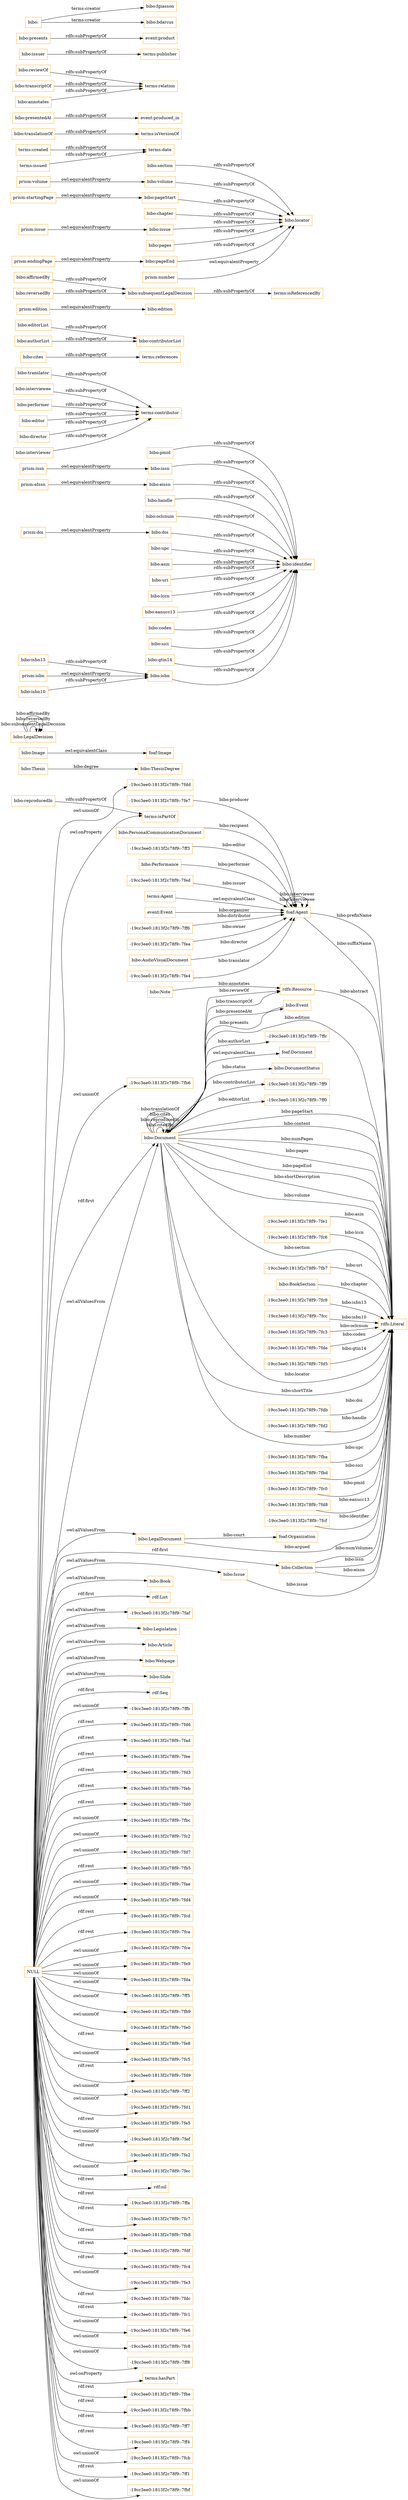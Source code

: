 digraph ar2dtool_diagram { 
rankdir=LR;
size="1501"
node [shape = rectangle, color="orange"]; "bibo:Document" "bibo:Book" "-19cc3ee0:1813f2c78f9:-7fe1" "rdf:List" "foaf:Document" "bibo:PersonalCommunicationDocument" "-19cc3ee0:1813f2c78f9:-7fc6" "bibo:LegalDocument" "-19cc3ee0:1813f2c78f9:-7ff3" "bibo:DocumentStatus" "bibo:Performance" "-19cc3ee0:1813f2c78f9:-7faf" "-19cc3ee0:1813f2c78f9:-7fb7" "bibo:Legislation" "bibo:BookSection" "bibo:ThesisDegree" "-19cc3ee0:1813f2c78f9:-7fc9" "bibo:Article" "-19cc3ee0:1813f2c78f9:-7fed" "-19cc3ee0:1813f2c78f9:-7fcc" "-19cc3ee0:1813f2c78f9:-7fc3" "-19cc3ee0:1813f2c78f9:-7ff9" "-19cc3ee0:1813f2c78f9:-7fde" "-19cc3ee0:1813f2c78f9:-7fd5" "terms:Agent" "-19cc3ee0:1813f2c78f9:-7ff0" "event:Event" "rdfs:Resource" "foaf:Organization" "foaf:Agent" "-19cc3ee0:1813f2c78f9:-7ff6" "-19cc3ee0:1813f2c78f9:-7fea" "-19cc3ee0:1813f2c78f9:-7fdb" "-19cc3ee0:1813f2c78f9:-7fd2" "bibo:Collection" "bibo:Webpage" "bibo:Note" "bibo:AudioVisualDocument" "bibo:Image" "bibo:Thesis" "-19cc3ee0:1813f2c78f9:-7fba" "bibo:Event" "-19cc3ee0:1813f2c78f9:-7fbd" "bibo:LegalDecision" "foaf:Image" "bibo:Slide" "-19cc3ee0:1813f2c78f9:-7fe4" "rdf:Seq" "-19cc3ee0:1813f2c78f9:-7fc0" "-19cc3ee0:1813f2c78f9:-7fd8" "-19cc3ee0:1813f2c78f9:-7ffc" "-19cc3ee0:1813f2c78f9:-7fe7" "-19cc3ee0:1813f2c78f9:-7fcf" "bibo:Issue" ; /*classes style*/
	"bibo:isbn" -> "bibo:identifier" [ label = "rdfs:subPropertyOf" ];
	"bibo:isbn13" -> "bibo:isbn" [ label = "rdfs:subPropertyOf" ];
	"bibo:translator" -> "terms:contributor" [ label = "rdfs:subPropertyOf" ];
	"bibo:cites" -> "terms:references" [ label = "rdfs:subPropertyOf" ];
	"bibo:editorList" -> "bibo:contributorList" [ label = "rdfs:subPropertyOf" ];
	"prism:edition" -> "bibo:edition" [ label = "owl:equivalentProperty" ];
	"bibo:affirmedBy" -> "bibo:subsequentLegalDecision" [ label = "rdfs:subPropertyOf" ];
	"bibo:section" -> "bibo:locator" [ label = "rdfs:subPropertyOf" ];
	"terms:Agent" -> "foaf:Agent" [ label = "owl:equivalentClass" ];
	"bibo:interviewee" -> "terms:contributor" [ label = "rdfs:subPropertyOf" ];
	"terms:created" -> "terms:date" [ label = "rdfs:subPropertyOf" ];
	"bibo:pmid" -> "bibo:identifier" [ label = "rdfs:subPropertyOf" ];
	"bibo:issn" -> "bibo:identifier" [ label = "rdfs:subPropertyOf" ];
	"bibo:translationOf" -> "terms:isVersionOf" [ label = "rdfs:subPropertyOf" ];
	"prism:eIssn" -> "bibo:eissn" [ label = "owl:equivalentProperty" ];
	"prism:isbn" -> "bibo:isbn" [ label = "owl:equivalentProperty" ];
	"prism:volume" -> "bibo:volume" [ label = "owl:equivalentProperty" ];
	"bibo:reproducedIn" -> "terms:isPartOf" [ label = "rdfs:subPropertyOf" ];
	"bibo:presentedAt" -> "event:produced_in" [ label = "rdfs:subPropertyOf" ];
	"bibo:handle" -> "bibo:identifier" [ label = "rdfs:subPropertyOf" ];
	"bibo:pageStart" -> "bibo:locator" [ label = "rdfs:subPropertyOf" ];
	"bibo:chapter" -> "bibo:locator" [ label = "rdfs:subPropertyOf" ];
	"bibo:issue" -> "bibo:locator" [ label = "rdfs:subPropertyOf" ];
	"bibo:pages" -> "bibo:locator" [ label = "rdfs:subPropertyOf" ];
	"bibo:oclcnum" -> "bibo:identifier" [ label = "rdfs:subPropertyOf" ];
	"prism:endingPage" -> "bibo:pageEnd" [ label = "owl:equivalentProperty" ];
	"prism:startingPage" -> "bibo:pageStart" [ label = "owl:equivalentProperty" ];
	"bibo:reviewOf" -> "terms:relation" [ label = "rdfs:subPropertyOf" ];
	"bibo:authorList" -> "bibo:contributorList" [ label = "rdfs:subPropertyOf" ];
	"bibo:issuer" -> "terms:publisher" [ label = "rdfs:subPropertyOf" ];
	"bibo:eissn" -> "bibo:identifier" [ label = "rdfs:subPropertyOf" ];
	"bibo:performer" -> "terms:contributor" [ label = "rdfs:subPropertyOf" ];
	"bibo:isbn10" -> "bibo:isbn" [ label = "rdfs:subPropertyOf" ];
	"NULL" -> "rdf:Seq" [ label = "rdf:first" ];
	"NULL" -> "-19cc3ee0:1813f2c78f9:-7fd6" [ label = "rdf:rest" ];
	"NULL" -> "-19cc3ee0:1813f2c78f9:-7fad" [ label = "rdf:rest" ];
	"NULL" -> "-19cc3ee0:1813f2c78f9:-7fee" [ label = "rdf:rest" ];
	"NULL" -> "-19cc3ee0:1813f2c78f9:-7fd3" [ label = "rdf:rest" ];
	"NULL" -> "-19cc3ee0:1813f2c78f9:-7faf" [ label = "owl:allValuesFrom" ];
	"NULL" -> "-19cc3ee0:1813f2c78f9:-7feb" [ label = "rdf:rest" ];
	"NULL" -> "-19cc3ee0:1813f2c78f9:-7fd0" [ label = "rdf:rest" ];
	"NULL" -> "-19cc3ee0:1813f2c78f9:-7fbc" [ label = "owl:unionOf" ];
	"NULL" -> "-19cc3ee0:1813f2c78f9:-7fc2" [ label = "owl:unionOf" ];
	"NULL" -> "-19cc3ee0:1813f2c78f9:-7fd7" [ label = "owl:unionOf" ];
	"NULL" -> "-19cc3ee0:1813f2c78f9:-7fb5" [ label = "rdf:rest" ];
	"NULL" -> "-19cc3ee0:1813f2c78f9:-7fae" [ label = "owl:unionOf" ];
	"NULL" -> "-19cc3ee0:1813f2c78f9:-7fd4" [ label = "owl:unionOf" ];
	"NULL" -> "-19cc3ee0:1813f2c78f9:-7fcd" [ label = "rdf:rest" ];
	"NULL" -> "-19cc3ee0:1813f2c78f9:-7fca" [ label = "rdf:rest" ];
	"NULL" -> "bibo:Document" [ label = "owl:allValuesFrom" ];
	"NULL" -> "-19cc3ee0:1813f2c78f9:-7fce" [ label = "owl:unionOf" ];
	"NULL" -> "-19cc3ee0:1813f2c78f9:-7fe9" [ label = "owl:unionOf" ];
	"NULL" -> "bibo:Slide" [ label = "owl:allValuesFrom" ];
	"NULL" -> "-19cc3ee0:1813f2c78f9:-7fda" [ label = "owl:unionOf" ];
	"NULL" -> "-19cc3ee0:1813f2c78f9:-7ff5" [ label = "owl:unionOf" ];
	"NULL" -> "-19cc3ee0:1813f2c78f9:-7fb9" [ label = "owl:unionOf" ];
	"NULL" -> "-19cc3ee0:1813f2c78f9:-7fe0" [ label = "owl:unionOf" ];
	"NULL" -> "-19cc3ee0:1813f2c78f9:-7fe8" [ label = "rdf:rest" ];
	"NULL" -> "-19cc3ee0:1813f2c78f9:-7fc5" [ label = "owl:unionOf" ];
	"NULL" -> "-19cc3ee0:1813f2c78f9:-7fd9" [ label = "rdf:rest" ];
	"NULL" -> "bibo:Webpage" [ label = "owl:allValuesFrom" ];
	"NULL" -> "-19cc3ee0:1813f2c78f9:-7ff2" [ label = "owl:unionOf" ];
	"NULL" -> "-19cc3ee0:1813f2c78f9:-7fd1" [ label = "owl:unionOf" ];
	"NULL" -> "-19cc3ee0:1813f2c78f9:-7fe5" [ label = "rdf:rest" ];
	"NULL" -> "-19cc3ee0:1813f2c78f9:-7fef" [ label = "owl:unionOf" ];
	"NULL" -> "-19cc3ee0:1813f2c78f9:-7fe2" [ label = "rdf:rest" ];
	"NULL" -> "-19cc3ee0:1813f2c78f9:-7fec" [ label = "owl:unionOf" ];
	"NULL" -> "rdf:nil" [ label = "rdf:rest" ];
	"NULL" -> "-19cc3ee0:1813f2c78f9:-7ffa" [ label = "rdf:rest" ];
	"NULL" -> "bibo:Document" [ label = "rdf:first" ];
	"NULL" -> "-19cc3ee0:1813f2c78f9:-7fc7" [ label = "rdf:rest" ];
	"NULL" -> "-19cc3ee0:1813f2c78f9:-7fb8" [ label = "rdf:rest" ];
	"NULL" -> "-19cc3ee0:1813f2c78f9:-7fdf" [ label = "rdf:rest" ];
	"NULL" -> "-19cc3ee0:1813f2c78f9:-7fc4" [ label = "rdf:rest" ];
	"NULL" -> "-19cc3ee0:1813f2c78f9:-7fe3" [ label = "owl:unionOf" ];
	"NULL" -> "-19cc3ee0:1813f2c78f9:-7fdc" [ label = "rdf:rest" ];
	"NULL" -> "-19cc3ee0:1813f2c78f9:-7fc1" [ label = "rdf:rest" ];
	"NULL" -> "-19cc3ee0:1813f2c78f9:-7fe6" [ label = "owl:unionOf" ];
	"NULL" -> "bibo:Issue" [ label = "owl:allValuesFrom" ];
	"NULL" -> "bibo:Legislation" [ label = "owl:allValuesFrom" ];
	"NULL" -> "-19cc3ee0:1813f2c78f9:-7fc8" [ label = "owl:unionOf" ];
	"NULL" -> "-19cc3ee0:1813f2c78f9:-7ff8" [ label = "owl:unionOf" ];
	"NULL" -> "rdf:List" [ label = "rdf:first" ];
	"NULL" -> "terms:hasPart" [ label = "owl:onProperty" ];
	"NULL" -> "-19cc3ee0:1813f2c78f9:-7fbe" [ label = "rdf:rest" ];
	"NULL" -> "bibo:Collection" [ label = "rdf:first" ];
	"NULL" -> "-19cc3ee0:1813f2c78f9:-7fbb" [ label = "rdf:rest" ];
	"NULL" -> "bibo:Article" [ label = "owl:allValuesFrom" ];
	"NULL" -> "bibo:LegalDocument" [ label = "owl:allValuesFrom" ];
	"NULL" -> "-19cc3ee0:1813f2c78f9:-7ff7" [ label = "rdf:rest" ];
	"NULL" -> "terms:isPartOf" [ label = "owl:onProperty" ];
	"NULL" -> "-19cc3ee0:1813f2c78f9:-7ff4" [ label = "rdf:rest" ];
	"NULL" -> "-19cc3ee0:1813f2c78f9:-7fcb" [ label = "owl:unionOf" ];
	"NULL" -> "bibo:Book" [ label = "owl:allValuesFrom" ];
	"NULL" -> "-19cc3ee0:1813f2c78f9:-7ff1" [ label = "rdf:rest" ];
	"NULL" -> "-19cc3ee0:1813f2c78f9:-7fbf" [ label = "owl:unionOf" ];
	"NULL" -> "-19cc3ee0:1813f2c78f9:-7fdd" [ label = "owl:unionOf" ];
	"NULL" -> "-19cc3ee0:1813f2c78f9:-7fb6" [ label = "owl:unionOf" ];
	"NULL" -> "-19cc3ee0:1813f2c78f9:-7ffb" [ label = "owl:unionOf" ];
	"bibo:subsequentLegalDecision" -> "terms:isReferencedBy" [ label = "rdfs:subPropertyOf" ];
	"bibo:transcriptOf" -> "terms:relation" [ label = "rdfs:subPropertyOf" ];
	"prism:doi" -> "bibo:doi" [ label = "owl:equivalentProperty" ];
	"prism:number" -> "bibo:locator" [ label = "owl:equivalentProperty" ];
	"bibo:editor" -> "terms:contributor" [ label = "rdfs:subPropertyOf" ];
	"bibo:reversedBy" -> "bibo:subsequentLegalDecision" [ label = "rdfs:subPropertyOf" ];
	"bibo:presents" -> "event:product" [ label = "rdfs:subPropertyOf" ];
	"prism:issn" -> "bibo:issn" [ label = "owl:equivalentProperty" ];
	"bibo:Document" -> "foaf:Document" [ label = "owl:equivalentClass" ];
	"bibo:upc" -> "bibo:identifier" [ label = "rdfs:subPropertyOf" ];
	"bibo:doi" -> "bibo:identifier" [ label = "rdfs:subPropertyOf" ];
	"bibo:annotates" -> "terms:relation" [ label = "rdfs:subPropertyOf" ];
	"bibo:asin" -> "bibo:identifier" [ label = "rdfs:subPropertyOf" ];
	"bibo:uri" -> "bibo:identifier" [ label = "rdfs:subPropertyOf" ];
	"bibo:pageEnd" -> "bibo:locator" [ label = "rdfs:subPropertyOf" ];
	"bibo:Image" -> "foaf:Image" [ label = "owl:equivalentClass" ];
	"terms:issued" -> "terms:date" [ label = "rdfs:subPropertyOf" ];
	"bibo:lccn" -> "bibo:identifier" [ label = "rdfs:subPropertyOf" ];
	"bibo:volume" -> "bibo:locator" [ label = "rdfs:subPropertyOf" ];
	"bibo:eanucc13" -> "bibo:identifier" [ label = "rdfs:subPropertyOf" ];
	"bibo:coden" -> "bibo:identifier" [ label = "rdfs:subPropertyOf" ];
	"bibo:director" -> "terms:contributor" [ label = "rdfs:subPropertyOf" ];
	"bibo:sici" -> "bibo:identifier" [ label = "rdfs:subPropertyOf" ];
	"bibo:interviewer" -> "terms:contributor" [ label = "rdfs:subPropertyOf" ];
	"prism:issue" -> "bibo:issue" [ label = "owl:equivalentProperty" ];
	"bibo:" -> "bibo:fgiasson" [ label = "terms:creator" ];
	"bibo:" -> "bibo:bdarcus" [ label = "terms:creator" ];
	"bibo:gtin14" -> "bibo:identifier" [ label = "rdfs:subPropertyOf" ];
	"-19cc3ee0:1813f2c78f9:-7fd5" -> "rdfs:Literal" [ label = "bibo:gtin14" ];
	"bibo:AudioVisualDocument" -> "foaf:Agent" [ label = "bibo:director" ];
	"bibo:Document" -> "rdfs:Resource" [ label = "bibo:reviewOf" ];
	"bibo:Document" -> "rdfs:Literal" [ label = "bibo:edition" ];
	"bibo:Document" -> "bibo:DocumentStatus" [ label = "bibo:status" ];
	"bibo:LegalDecision" -> "bibo:LegalDecision" [ label = "bibo:subsequentLegalDecision" ];
	"bibo:Collection" -> "rdfs:Literal" [ label = "bibo:issn" ];
	"foaf:Agent" -> "rdfs:Literal" [ label = "bibo:suffixName" ];
	"bibo:LegalDecision" -> "bibo:LegalDecision" [ label = "bibo:reversedBy" ];
	"rdfs:Resource" -> "rdfs:Literal" [ label = "bibo:abstract" ];
	"bibo:Document" -> "rdfs:Literal" [ label = "bibo:pageStart" ];
	"bibo:Performance" -> "foaf:Agent" [ label = "bibo:performer" ];
	"bibo:Document" -> "rdfs:Literal" [ label = "bibo:content" ];
	"-19cc3ee0:1813f2c78f9:-7fd2" -> "rdfs:Literal" [ label = "bibo:handle" ];
	"bibo:Note" -> "rdfs:Resource" [ label = "bibo:annotates" ];
	"bibo:Document" -> "rdfs:Literal" [ label = "bibo:numPages" ];
	"-19cc3ee0:1813f2c78f9:-7fb7" -> "rdfs:Literal" [ label = "bibo:uri" ];
	"foaf:Agent" -> "foaf:Agent" [ label = "bibo:interviewee" ];
	"bibo:BookSection" -> "rdfs:Literal" [ label = "bibo:chapter" ];
	"-19cc3ee0:1813f2c78f9:-7fe7" -> "foaf:Agent" [ label = "bibo:producer" ];
	"bibo:Document" -> "rdfs:Literal" [ label = "bibo:pages" ];
	"bibo:Document" -> "-19cc3ee0:1813f2c78f9:-7ffc" [ label = "bibo:authorList" ];
	"bibo:LegalDocument" -> "foaf:Organization" [ label = "bibo:court" ];
	"-19cc3ee0:1813f2c78f9:-7fed" -> "foaf:Agent" [ label = "bibo:issuer" ];
	"bibo:Collection" -> "rdfs:Literal" [ label = "bibo:eissn" ];
	"-19cc3ee0:1813f2c78f9:-7ff6" -> "foaf:Agent" [ label = "bibo:distributor" ];
	"bibo:Issue" -> "rdfs:Literal" [ label = "bibo:issue" ];
	"bibo:Document" -> "rdfs:Literal" [ label = "bibo:pageEnd" ];
	"bibo:Document" -> "-19cc3ee0:1813f2c78f9:-7ff9" [ label = "bibo:contributorList" ];
	"foaf:Agent" -> "foaf:Agent" [ label = "bibo:interviewer" ];
	"bibo:Document" -> "bibo:Document" [ label = "bibo:citedBy" ];
	"-19cc3ee0:1813f2c78f9:-7fcf" -> "rdfs:Literal" [ label = "bibo:identifier" ];
	"bibo:LegalDecision" -> "bibo:LegalDecision" [ label = "bibo:affirmedBy" ];
	"-19cc3ee0:1813f2c78f9:-7fde" -> "rdfs:Literal" [ label = "bibo:coden" ];
	"bibo:Document" -> "rdfs:Literal" [ label = "bibo:shortDescription" ];
	"event:Event" -> "foaf:Agent" [ label = "bibo:organizer" ];
	"bibo:Collection" -> "rdfs:Literal" [ label = "bibo:numVolumes" ];
	"-19cc3ee0:1813f2c78f9:-7fdb" -> "rdfs:Literal" [ label = "bibo:doi" ];
	"-19cc3ee0:1813f2c78f9:-7fc0" -> "rdfs:Literal" [ label = "bibo:pmid" ];
	"-19cc3ee0:1813f2c78f9:-7fcc" -> "rdfs:Literal" [ label = "bibo:isbn10" ];
	"bibo:Thesis" -> "bibo:ThesisDegree" [ label = "bibo:degree" ];
	"-19cc3ee0:1813f2c78f9:-7fc9" -> "rdfs:Literal" [ label = "bibo:isbn13" ];
	"bibo:Document" -> "bibo:Document" [ label = "bibo:reproducedIn" ];
	"bibo:Document" -> "rdfs:Literal" [ label = "bibo:volume" ];
	"bibo:Event" -> "bibo:Document" [ label = "bibo:presents" ];
	"-19cc3ee0:1813f2c78f9:-7fe1" -> "rdfs:Literal" [ label = "bibo:asin" ];
	"bibo:Document" -> "bibo:Event" [ label = "bibo:presentedAt" ];
	"bibo:Document" -> "rdfs:Literal" [ label = "bibo:section" ];
	"-19cc3ee0:1813f2c78f9:-7fba" -> "rdfs:Literal" [ label = "bibo:upc" ];
	"bibo:LegalDocument" -> "rdfs:Literal" [ label = "bibo:argued" ];
	"-19cc3ee0:1813f2c78f9:-7ff3" -> "foaf:Agent" [ label = "bibo:editor" ];
	"bibo:Document" -> "bibo:Document" [ label = "bibo:cites" ];
	"bibo:Document" -> "rdfs:Resource" [ label = "bibo:transcriptOf" ];
	"bibo:Document" -> "rdfs:Literal" [ label = "bibo:locator" ];
	"-19cc3ee0:1813f2c78f9:-7fd8" -> "rdfs:Literal" [ label = "bibo:eanucc13" ];
	"bibo:PersonalCommunicationDocument" -> "foaf:Agent" [ label = "bibo:recipient" ];
	"bibo:Document" -> "-19cc3ee0:1813f2c78f9:-7ff0" [ label = "bibo:editorList" ];
	"-19cc3ee0:1813f2c78f9:-7fea" -> "foaf:Agent" [ label = "bibo:owner" ];
	"-19cc3ee0:1813f2c78f9:-7fbd" -> "rdfs:Literal" [ label = "bibo:sici" ];
	"-19cc3ee0:1813f2c78f9:-7fe4" -> "foaf:Agent" [ label = "bibo:translator" ];
	"foaf:Agent" -> "rdfs:Literal" [ label = "bibo:prefixName" ];
	"bibo:Document" -> "bibo:Document" [ label = "bibo:translationOf" ];
	"-19cc3ee0:1813f2c78f9:-7fc3" -> "rdfs:Literal" [ label = "bibo:oclcnum" ];
	"-19cc3ee0:1813f2c78f9:-7fc6" -> "rdfs:Literal" [ label = "bibo:lccn" ];
	"bibo:Document" -> "rdfs:Literal" [ label = "bibo:shortTitle" ];
	"bibo:Document" -> "rdfs:Literal" [ label = "bibo:number" ];

}
